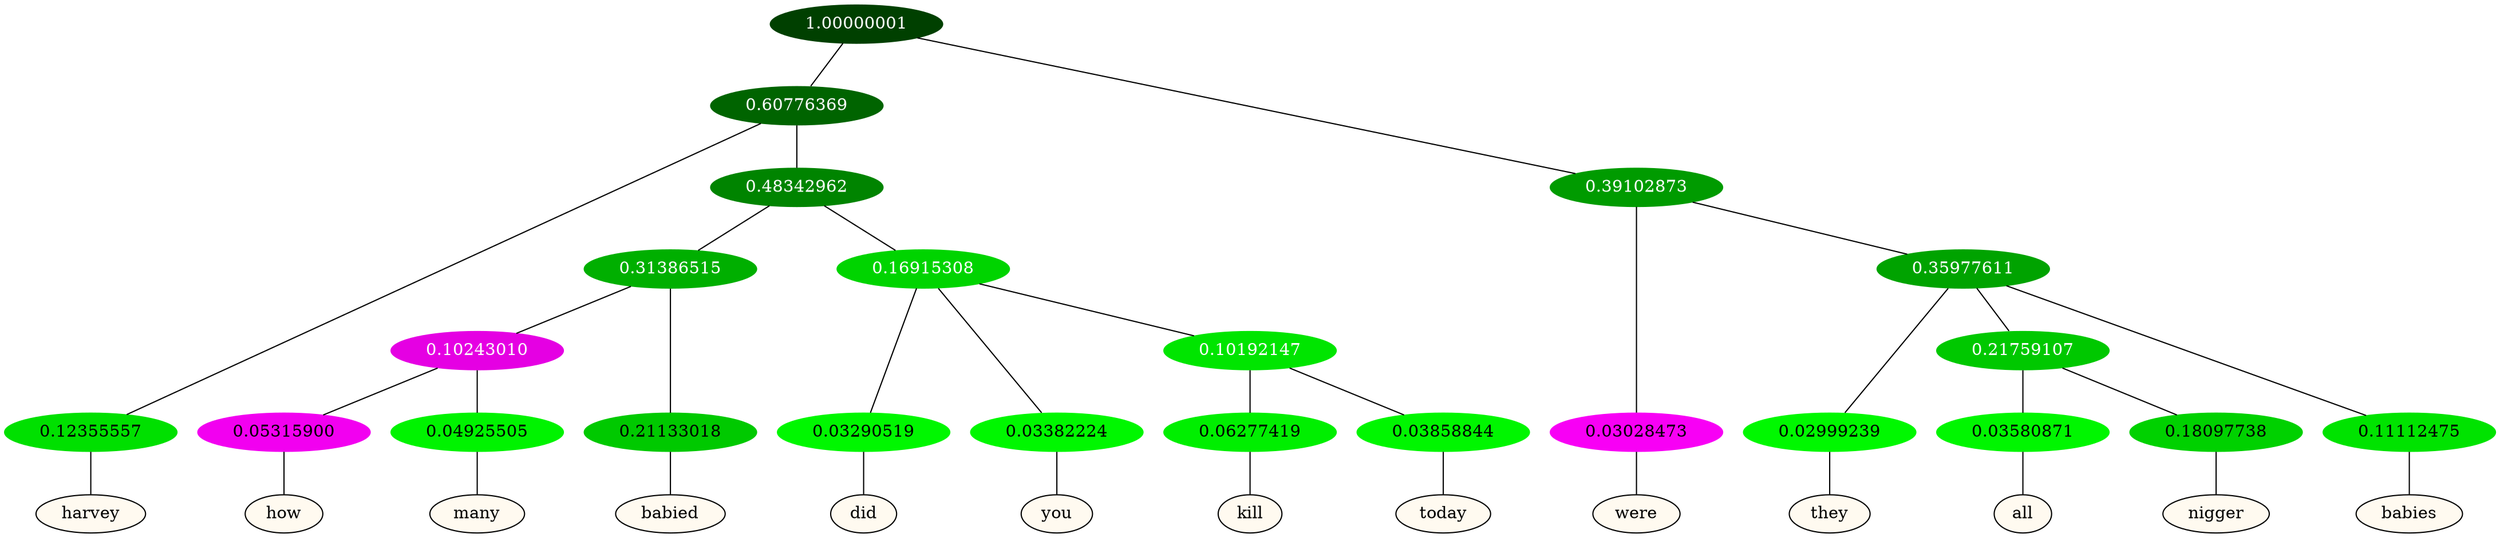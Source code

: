 graph {
	node [format=png height=0.15 nodesep=0.001 ordering=out overlap=prism overlap_scaling=0.01 ranksep=0.001 ratio=0.2 style=filled width=0.15]
	{
		rank=same
		a_w_3 [label=harvey color=black fillcolor=floralwhite style="filled,solid"]
		a_w_19 [label=how color=black fillcolor=floralwhite style="filled,solid"]
		a_w_20 [label=many color=black fillcolor=floralwhite style="filled,solid"]
		a_w_13 [label=babied color=black fillcolor=floralwhite style="filled,solid"]
		a_w_14 [label=did color=black fillcolor=floralwhite style="filled,solid"]
		a_w_15 [label=you color=black fillcolor=floralwhite style="filled,solid"]
		a_w_21 [label=kill color=black fillcolor=floralwhite style="filled,solid"]
		a_w_22 [label=today color=black fillcolor=floralwhite style="filled,solid"]
		a_w_5 [label=were color=black fillcolor=floralwhite style="filled,solid"]
		a_w_9 [label=they color=black fillcolor=floralwhite style="filled,solid"]
		a_w_17 [label=all color=black fillcolor=floralwhite style="filled,solid"]
		a_w_18 [label=nigger color=black fillcolor=floralwhite style="filled,solid"]
		a_w_11 [label=babies color=black fillcolor=floralwhite style="filled,solid"]
	}
	a_n_3 -- a_w_3
	a_n_19 -- a_w_19
	a_n_20 -- a_w_20
	a_n_13 -- a_w_13
	a_n_14 -- a_w_14
	a_n_15 -- a_w_15
	a_n_21 -- a_w_21
	a_n_22 -- a_w_22
	a_n_5 -- a_w_5
	a_n_9 -- a_w_9
	a_n_17 -- a_w_17
	a_n_18 -- a_w_18
	a_n_11 -- a_w_11
	{
		rank=same
		a_n_3 [label=0.12355557 color="0.334 1.000 0.876" fontcolor=black]
		a_n_19 [label=0.05315900 color="0.835 1.000 0.947" fontcolor=black]
		a_n_20 [label=0.04925505 color="0.334 1.000 0.951" fontcolor=black]
		a_n_13 [label=0.21133018 color="0.334 1.000 0.789" fontcolor=black]
		a_n_14 [label=0.03290519 color="0.334 1.000 0.967" fontcolor=black]
		a_n_15 [label=0.03382224 color="0.334 1.000 0.966" fontcolor=black]
		a_n_21 [label=0.06277419 color="0.334 1.000 0.937" fontcolor=black]
		a_n_22 [label=0.03858844 color="0.334 1.000 0.961" fontcolor=black]
		a_n_5 [label=0.03028473 color="0.835 1.000 0.970" fontcolor=black]
		a_n_9 [label=0.02999239 color="0.334 1.000 0.970" fontcolor=black]
		a_n_17 [label=0.03580871 color="0.334 1.000 0.964" fontcolor=black]
		a_n_18 [label=0.18097738 color="0.334 1.000 0.819" fontcolor=black]
		a_n_11 [label=0.11112475 color="0.334 1.000 0.889" fontcolor=black]
	}
	a_n_0 [label=1.00000001 color="0.334 1.000 0.250" fontcolor=grey99]
	a_n_1 [label=0.60776369 color="0.334 1.000 0.392" fontcolor=grey99]
	a_n_0 -- a_n_1
	a_n_2 [label=0.39102873 color="0.334 1.000 0.609" fontcolor=grey99]
	a_n_0 -- a_n_2
	a_n_1 -- a_n_3
	a_n_4 [label=0.48342962 color="0.334 1.000 0.517" fontcolor=grey99]
	a_n_1 -- a_n_4
	a_n_2 -- a_n_5
	a_n_6 [label=0.35977611 color="0.334 1.000 0.640" fontcolor=grey99]
	a_n_2 -- a_n_6
	a_n_7 [label=0.31386515 color="0.334 1.000 0.686" fontcolor=grey99]
	a_n_4 -- a_n_7
	a_n_8 [label=0.16915308 color="0.334 1.000 0.831" fontcolor=grey99]
	a_n_4 -- a_n_8
	a_n_6 -- a_n_9
	a_n_10 [label=0.21759107 color="0.334 1.000 0.782" fontcolor=grey99]
	a_n_6 -- a_n_10
	a_n_6 -- a_n_11
	a_n_12 [label=0.10243010 color="0.835 1.000 0.898" fontcolor=grey99]
	a_n_7 -- a_n_12
	a_n_7 -- a_n_13
	a_n_8 -- a_n_14
	a_n_8 -- a_n_15
	a_n_16 [label=0.10192147 color="0.334 1.000 0.898" fontcolor=grey99]
	a_n_8 -- a_n_16
	a_n_10 -- a_n_17
	a_n_10 -- a_n_18
	a_n_12 -- a_n_19
	a_n_12 -- a_n_20
	a_n_16 -- a_n_21
	a_n_16 -- a_n_22
}
